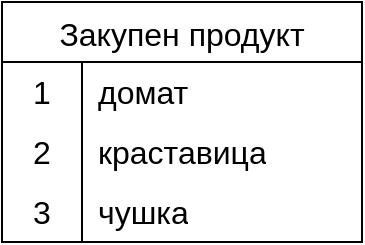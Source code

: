 <mxfile version="22.0.0" type="github">
  <diagram name="Page-1" id="6DZFyeniljRKu9BXdgY_">
    <mxGraphModel dx="794" dy="726" grid="1" gridSize="10" guides="1" tooltips="1" connect="1" arrows="1" fold="1" page="1" pageScale="1" pageWidth="850" pageHeight="1100" math="0" shadow="0">
      <root>
        <mxCell id="0" />
        <mxCell id="1" parent="0" />
        <mxCell id="4p4aSeuLedbJNxYEJYjC-28" value="Закупен продукт" style="shape=table;startSize=30;container=1;collapsible=0;childLayout=tableLayout;fixedRows=1;rowLines=0;fontStyle=0;strokeColor=default;fontSize=16;" vertex="1" parent="1">
          <mxGeometry x="330" y="310" width="180" height="120" as="geometry" />
        </mxCell>
        <mxCell id="4p4aSeuLedbJNxYEJYjC-29" value="" style="shape=tableRow;horizontal=0;startSize=0;swimlaneHead=0;swimlaneBody=0;top=0;left=0;bottom=0;right=0;collapsible=0;dropTarget=0;fillColor=none;points=[[0,0.5],[1,0.5]];portConstraint=eastwest;strokeColor=inherit;fontSize=16;" vertex="1" parent="4p4aSeuLedbJNxYEJYjC-28">
          <mxGeometry y="30" width="180" height="30" as="geometry" />
        </mxCell>
        <mxCell id="4p4aSeuLedbJNxYEJYjC-30" value="1" style="shape=partialRectangle;html=1;whiteSpace=wrap;connectable=0;fillColor=none;top=0;left=0;bottom=0;right=0;overflow=hidden;pointerEvents=1;strokeColor=inherit;fontSize=16;" vertex="1" parent="4p4aSeuLedbJNxYEJYjC-29">
          <mxGeometry width="40" height="30" as="geometry">
            <mxRectangle width="40" height="30" as="alternateBounds" />
          </mxGeometry>
        </mxCell>
        <mxCell id="4p4aSeuLedbJNxYEJYjC-31" value="домат" style="shape=partialRectangle;html=1;whiteSpace=wrap;connectable=0;fillColor=none;top=0;left=0;bottom=0;right=0;align=left;spacingLeft=6;overflow=hidden;strokeColor=inherit;fontSize=16;" vertex="1" parent="4p4aSeuLedbJNxYEJYjC-29">
          <mxGeometry x="40" width="140" height="30" as="geometry">
            <mxRectangle width="140" height="30" as="alternateBounds" />
          </mxGeometry>
        </mxCell>
        <mxCell id="4p4aSeuLedbJNxYEJYjC-32" value="" style="shape=tableRow;horizontal=0;startSize=0;swimlaneHead=0;swimlaneBody=0;top=0;left=0;bottom=0;right=0;collapsible=0;dropTarget=0;fillColor=none;points=[[0,0.5],[1,0.5]];portConstraint=eastwest;strokeColor=inherit;fontSize=16;" vertex="1" parent="4p4aSeuLedbJNxYEJYjC-28">
          <mxGeometry y="60" width="180" height="30" as="geometry" />
        </mxCell>
        <mxCell id="4p4aSeuLedbJNxYEJYjC-33" value="2" style="shape=partialRectangle;html=1;whiteSpace=wrap;connectable=0;fillColor=none;top=0;left=0;bottom=0;right=0;overflow=hidden;strokeColor=inherit;fontSize=16;" vertex="1" parent="4p4aSeuLedbJNxYEJYjC-32">
          <mxGeometry width="40" height="30" as="geometry">
            <mxRectangle width="40" height="30" as="alternateBounds" />
          </mxGeometry>
        </mxCell>
        <mxCell id="4p4aSeuLedbJNxYEJYjC-34" value="краставица" style="shape=partialRectangle;html=1;whiteSpace=wrap;connectable=0;fillColor=none;top=0;left=0;bottom=0;right=0;align=left;spacingLeft=6;overflow=hidden;strokeColor=inherit;fontSize=16;" vertex="1" parent="4p4aSeuLedbJNxYEJYjC-32">
          <mxGeometry x="40" width="140" height="30" as="geometry">
            <mxRectangle width="140" height="30" as="alternateBounds" />
          </mxGeometry>
        </mxCell>
        <mxCell id="4p4aSeuLedbJNxYEJYjC-35" value="" style="shape=tableRow;horizontal=0;startSize=0;swimlaneHead=0;swimlaneBody=0;top=0;left=0;bottom=0;right=0;collapsible=0;dropTarget=0;fillColor=none;points=[[0,0.5],[1,0.5]];portConstraint=eastwest;strokeColor=inherit;fontSize=16;" vertex="1" parent="4p4aSeuLedbJNxYEJYjC-28">
          <mxGeometry y="90" width="180" height="30" as="geometry" />
        </mxCell>
        <mxCell id="4p4aSeuLedbJNxYEJYjC-36" value="3" style="shape=partialRectangle;html=1;whiteSpace=wrap;connectable=0;fillColor=none;top=0;left=0;bottom=0;right=0;overflow=hidden;strokeColor=inherit;fontSize=16;" vertex="1" parent="4p4aSeuLedbJNxYEJYjC-35">
          <mxGeometry width="40" height="30" as="geometry">
            <mxRectangle width="40" height="30" as="alternateBounds" />
          </mxGeometry>
        </mxCell>
        <mxCell id="4p4aSeuLedbJNxYEJYjC-37" value="чушка" style="shape=partialRectangle;html=1;whiteSpace=wrap;connectable=0;fillColor=none;top=0;left=0;bottom=0;right=0;align=left;spacingLeft=6;overflow=hidden;strokeColor=inherit;fontSize=16;" vertex="1" parent="4p4aSeuLedbJNxYEJYjC-35">
          <mxGeometry x="40" width="140" height="30" as="geometry">
            <mxRectangle width="140" height="30" as="alternateBounds" />
          </mxGeometry>
        </mxCell>
      </root>
    </mxGraphModel>
  </diagram>
</mxfile>
